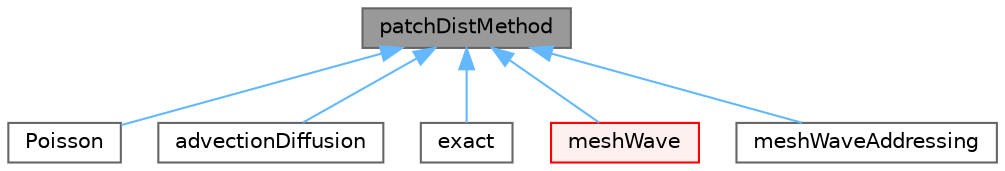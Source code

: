 digraph "patchDistMethod"
{
 // LATEX_PDF_SIZE
  bgcolor="transparent";
  edge [fontname=Helvetica,fontsize=10,labelfontname=Helvetica,labelfontsize=10];
  node [fontname=Helvetica,fontsize=10,shape=box,height=0.2,width=0.4];
  Node1 [id="Node000001",label="patchDistMethod",height=0.2,width=0.4,color="gray40", fillcolor="grey60", style="filled", fontcolor="black",tooltip="Specialisation of patchDist for wall distance calculation."];
  Node1 -> Node2 [id="edge1_Node000001_Node000002",dir="back",color="steelblue1",style="solid",tooltip=" "];
  Node2 [id="Node000002",label="Poisson",height=0.2,width=0.4,color="gray40", fillcolor="white", style="filled",URL="$classFoam_1_1patchDistMethods_1_1Poisson.html",tooltip="Calculation of approximate distance to nearest patch for all cells and boundary by solving Poisson's ..."];
  Node1 -> Node3 [id="edge2_Node000001_Node000003",dir="back",color="steelblue1",style="solid",tooltip=" "];
  Node3 [id="Node000003",label="advectionDiffusion",height=0.2,width=0.4,color="gray40", fillcolor="white", style="filled",URL="$classFoam_1_1patchDistMethods_1_1advectionDiffusion.html",tooltip="Calculation of approximate distance to nearest patch for all cells and boundary by solving the Eikona..."];
  Node1 -> Node4 [id="edge3_Node000001_Node000004",dir="back",color="steelblue1",style="solid",tooltip=" "];
  Node4 [id="Node000004",label="exact",height=0.2,width=0.4,color="gray40", fillcolor="white", style="filled",URL="$classFoam_1_1patchDistMethods_1_1exact.html",tooltip="Calculation of exact distance to nearest patch for all cells and boundary by constructing a search tr..."];
  Node1 -> Node5 [id="edge4_Node000001_Node000005",dir="back",color="steelblue1",style="solid",tooltip=" "];
  Node5 [id="Node000005",label="meshWave",height=0.2,width=0.4,color="red", fillcolor="#FFF0F0", style="filled",URL="$classFoam_1_1patchDistMethods_1_1meshWave.html",tooltip="Fast topological mesh-wave method for calculating the distance to nearest patch for all cells and bou..."];
  Node1 -> Node7 [id="edge5_Node000001_Node000007",dir="back",color="steelblue1",style="solid",tooltip=" "];
  Node7 [id="Node000007",label="meshWaveAddressing",height=0.2,width=0.4,color="gray40", fillcolor="white", style="filled",URL="$classFoam_1_1patchDistMethods_1_1meshWaveAddressing.html",tooltip="Variant of patchDistMethods::meshWave that stores nearest-wall addressing instead of directly transpo..."];
}
